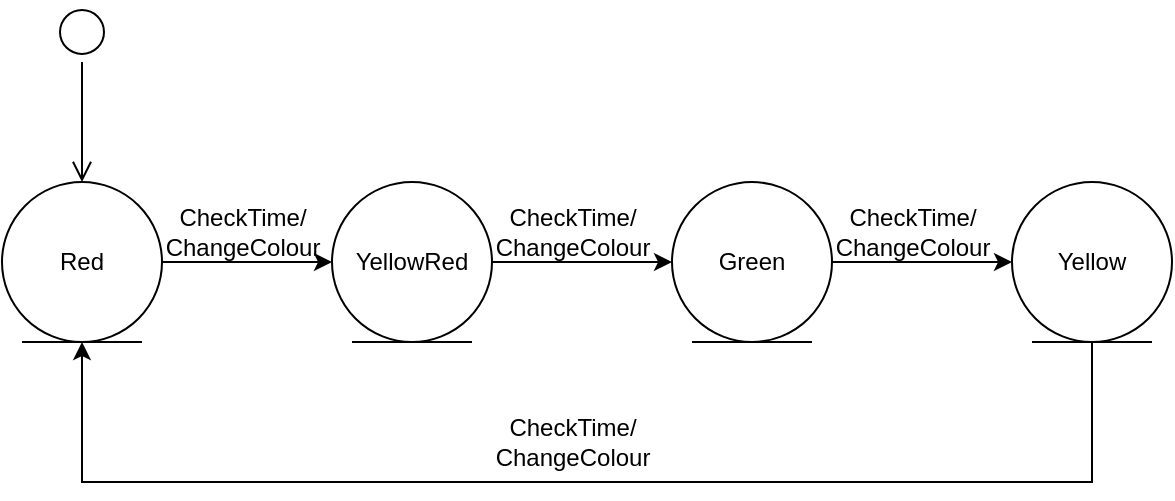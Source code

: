 <mxfile version="24.7.17">
  <diagram name="Page-1" id="ASsiQjZMwKPkwnwuAcJK">
    <mxGraphModel dx="1434" dy="746" grid="1" gridSize="10" guides="1" tooltips="1" connect="1" arrows="1" fold="1" page="1" pageScale="1" pageWidth="827" pageHeight="1169" math="0" shadow="0">
      <root>
        <mxCell id="0" />
        <mxCell id="1" parent="0" />
        <mxCell id="fHK4DVxJc79cw4O2gN7t-2" value="" style="ellipse;html=1;shape=startState;" parent="1" vertex="1">
          <mxGeometry x="170" y="680" width="30" height="30" as="geometry" />
        </mxCell>
        <mxCell id="fHK4DVxJc79cw4O2gN7t-3" value="" style="edgeStyle=orthogonalEdgeStyle;html=1;verticalAlign=bottom;endArrow=open;endSize=8;rounded=0;" parent="1" source="fHK4DVxJc79cw4O2gN7t-2" edge="1">
          <mxGeometry relative="1" as="geometry">
            <mxPoint x="185" y="770" as="targetPoint" />
          </mxGeometry>
        </mxCell>
        <mxCell id="fHK4DVxJc79cw4O2gN7t-5" style="edgeStyle=orthogonalEdgeStyle;rounded=0;orthogonalLoop=1;jettySize=auto;html=1;" parent="1" source="fHK4DVxJc79cw4O2gN7t-4" edge="1">
          <mxGeometry relative="1" as="geometry">
            <mxPoint x="310" y="810" as="targetPoint" />
          </mxGeometry>
        </mxCell>
        <mxCell id="fHK4DVxJc79cw4O2gN7t-4" value="Red" style="ellipse;shape=umlEntity;whiteSpace=wrap;html=1;" parent="1" vertex="1">
          <mxGeometry x="145" y="770" width="80" height="80" as="geometry" />
        </mxCell>
        <mxCell id="fHK4DVxJc79cw4O2gN7t-13" style="edgeStyle=orthogonalEdgeStyle;rounded=0;orthogonalLoop=1;jettySize=auto;html=1;entryX=0;entryY=0.5;entryDx=0;entryDy=0;" parent="1" source="fHK4DVxJc79cw4O2gN7t-9" target="fHK4DVxJc79cw4O2gN7t-11" edge="1">
          <mxGeometry relative="1" as="geometry">
            <mxPoint x="460.0" y="810" as="targetPoint" />
          </mxGeometry>
        </mxCell>
        <mxCell id="fHK4DVxJc79cw4O2gN7t-9" value="YellowRed" style="ellipse;shape=umlEntity;whiteSpace=wrap;html=1;" parent="1" vertex="1">
          <mxGeometry x="310" y="770" width="80" height="80" as="geometry" />
        </mxCell>
        <mxCell id="fHK4DVxJc79cw4O2gN7t-17" style="edgeStyle=orthogonalEdgeStyle;rounded=0;orthogonalLoop=1;jettySize=auto;html=1;entryX=0;entryY=0.5;entryDx=0;entryDy=0;" parent="1" source="fHK4DVxJc79cw4O2gN7t-11" target="fHK4DVxJc79cw4O2gN7t-16" edge="1">
          <mxGeometry relative="1" as="geometry" />
        </mxCell>
        <mxCell id="fHK4DVxJc79cw4O2gN7t-11" value="Green" style="ellipse;shape=umlEntity;whiteSpace=wrap;html=1;" parent="1" vertex="1">
          <mxGeometry x="480" y="770" width="80" height="80" as="geometry" />
        </mxCell>
        <mxCell id="fHK4DVxJc79cw4O2gN7t-18" style="edgeStyle=orthogonalEdgeStyle;rounded=0;orthogonalLoop=1;jettySize=auto;html=1;entryX=0.5;entryY=1;entryDx=0;entryDy=0;" parent="1" source="fHK4DVxJc79cw4O2gN7t-16" target="fHK4DVxJc79cw4O2gN7t-4" edge="1">
          <mxGeometry relative="1" as="geometry">
            <Array as="points">
              <mxPoint x="690" y="920" />
              <mxPoint x="185" y="920" />
            </Array>
          </mxGeometry>
        </mxCell>
        <mxCell id="fHK4DVxJc79cw4O2gN7t-16" value="Yellow" style="ellipse;shape=umlEntity;whiteSpace=wrap;html=1;" parent="1" vertex="1">
          <mxGeometry x="650" y="770" width="80" height="80" as="geometry" />
        </mxCell>
        <mxCell id="fHK4DVxJc79cw4O2gN7t-19" value="CheckTime/&lt;br&gt;ChangeColour" style="text;html=1;align=center;verticalAlign=middle;resizable=0;points=[];autosize=1;strokeColor=none;fillColor=none;" parent="1" vertex="1">
          <mxGeometry x="215" y="775" width="100" height="40" as="geometry" />
        </mxCell>
        <mxCell id="fHK4DVxJc79cw4O2gN7t-20" value="CheckTime/&lt;br&gt;ChangeColour" style="text;html=1;align=center;verticalAlign=middle;resizable=0;points=[];autosize=1;strokeColor=none;fillColor=none;" parent="1" vertex="1">
          <mxGeometry x="380" y="775" width="100" height="40" as="geometry" />
        </mxCell>
        <mxCell id="fHK4DVxJc79cw4O2gN7t-21" value="CheckTime/&lt;br&gt;ChangeColour" style="text;html=1;align=center;verticalAlign=middle;resizable=0;points=[];autosize=1;strokeColor=none;fillColor=none;" parent="1" vertex="1">
          <mxGeometry x="550" y="775" width="100" height="40" as="geometry" />
        </mxCell>
        <mxCell id="fHK4DVxJc79cw4O2gN7t-22" value="CheckTime/&lt;br&gt;ChangeColour" style="text;html=1;align=center;verticalAlign=middle;resizable=0;points=[];autosize=1;strokeColor=none;fillColor=none;" parent="1" vertex="1">
          <mxGeometry x="380" y="880" width="100" height="40" as="geometry" />
        </mxCell>
      </root>
    </mxGraphModel>
  </diagram>
</mxfile>
